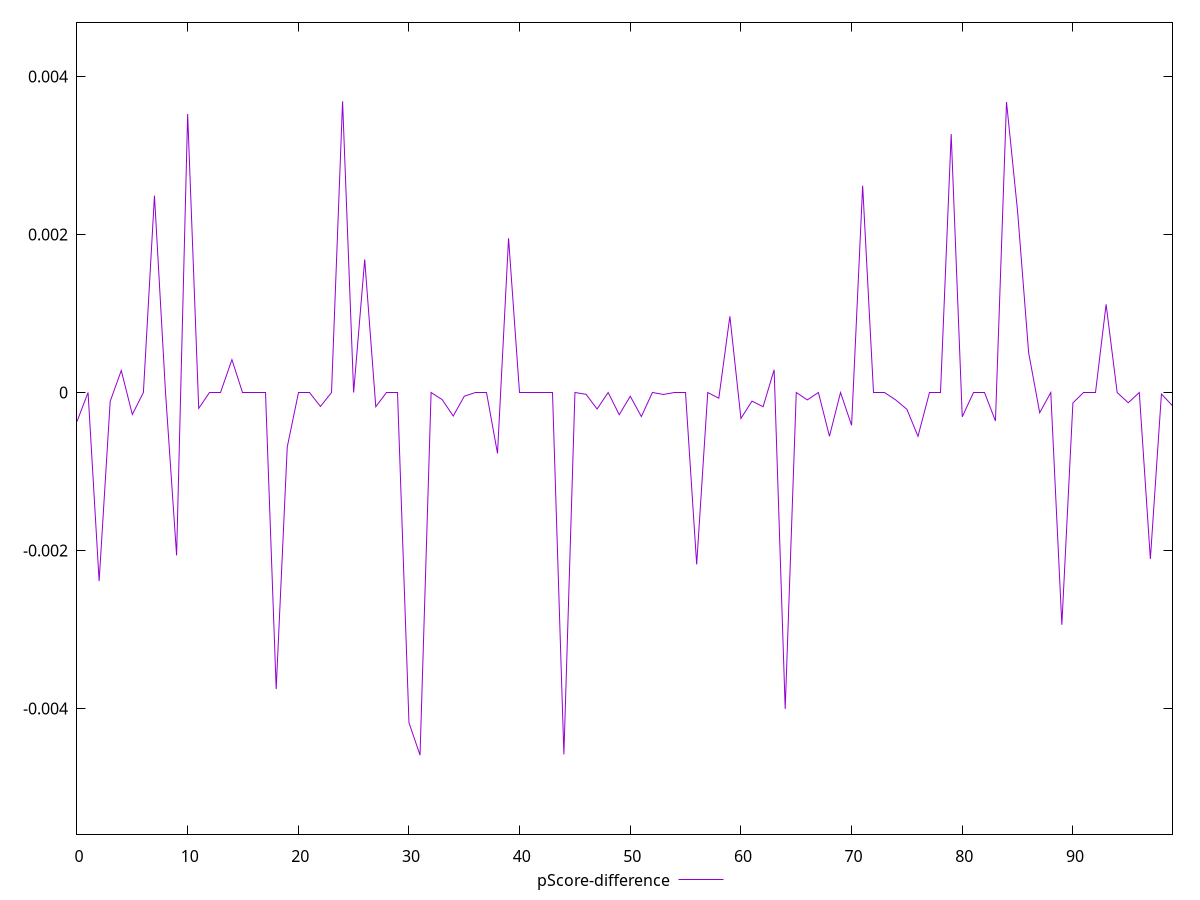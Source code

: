 reset

$pScoreDifference <<EOF
0 -0.0003666666666666263
1 0
2 -0.0023874990145364983
3 -0.00011111111111106187
4 0.00027833302815760685
5 -0.0002777777777778212
6 0
7 0.0024924993515015315
8 0
9 -0.002062500317891458
10 0.003525833288828495
11 -0.00020111111111109636
12 0
13 0
14 0.00041583299636838156
15 0
16 0
17 0
18 -0.003754167556762611
19 -0.0006899999999999684
20 0
21 0
22 -0.0001766666666666028
23 0
24 0.0036866656939189557
25 0
26 0.0016841665903727376
27 -0.00017999999999995797
28 0
29 0
30 -0.00417999982833861
31 -0.004590833981831799
32 0
33 -0.0000900000000000345
34 -0.0002977777777777302
35 -0.00004666666666663932
36 0
37 0
38 -0.0007708342870076379
39 0.0019525003433228383
40 0
41 0
42 0
43 0
44 -0.004580833117167171
45 0
46 -0.000022500356038457348
47 -0.0002088888888889251
48 0
49 -0.00028111111111106535
50 -0.00004777777777775771
51 -0.0003044444444444405
52 0
53 -0.00002444444444438254
54 0
55 0
56 -0.0021766670544941524
57 0
58 -0.00007222222222225128
59 0.0009649999936421905
60 -0.0003288888888889341
61 -0.00010888888888893611
62 -0.00017999999999995797
63 0.00028749942779537907
64 -0.004005832672119181
65 0
66 -0.00009333333333338967
67 0
68 -0.0005533333333332946
69 0
70 -0.0004155555555555024
71 0.0026183334986369378
72 0
73 0
74 -0.00009555555555551543
75 -0.00021333333333328763
76 -0.000554444444444413
77 0
78 0
79 0.0032724992434184363
80 -0.0003077777777777957
81 0
82 0
83 -0.00036000000000002697
84 0.0036774992942810725
85 0.0022958342234293827
86 0.0005041670799256215
87 -0.0002555555555555644
88 0
89 -0.002940833568572998
90 -0.00013222222222220026
91 0
92 0
93 0.001115833123524923
94 0
95 -0.00013000011444086468
96 0
97 -0.0021083331108092684
98 -0.00001888888888890161
99 -0.0001677777777777667
EOF

set key outside below
set xrange [0:99]
set yrange [-0.005590833981831799:0.004686665693918956]
set trange [-0.005590833981831799:0.004686665693918956]
set terminal svg size 640, 500 enhanced background rgb 'white'
set output "reports/report_00033_2021-03-01T14-23-16.841Z/uses-rel-preconnect/samples/astro-inner-cached/pScore-difference/values.svg"

plot $pScoreDifference title "pScore-difference" with line

reset
